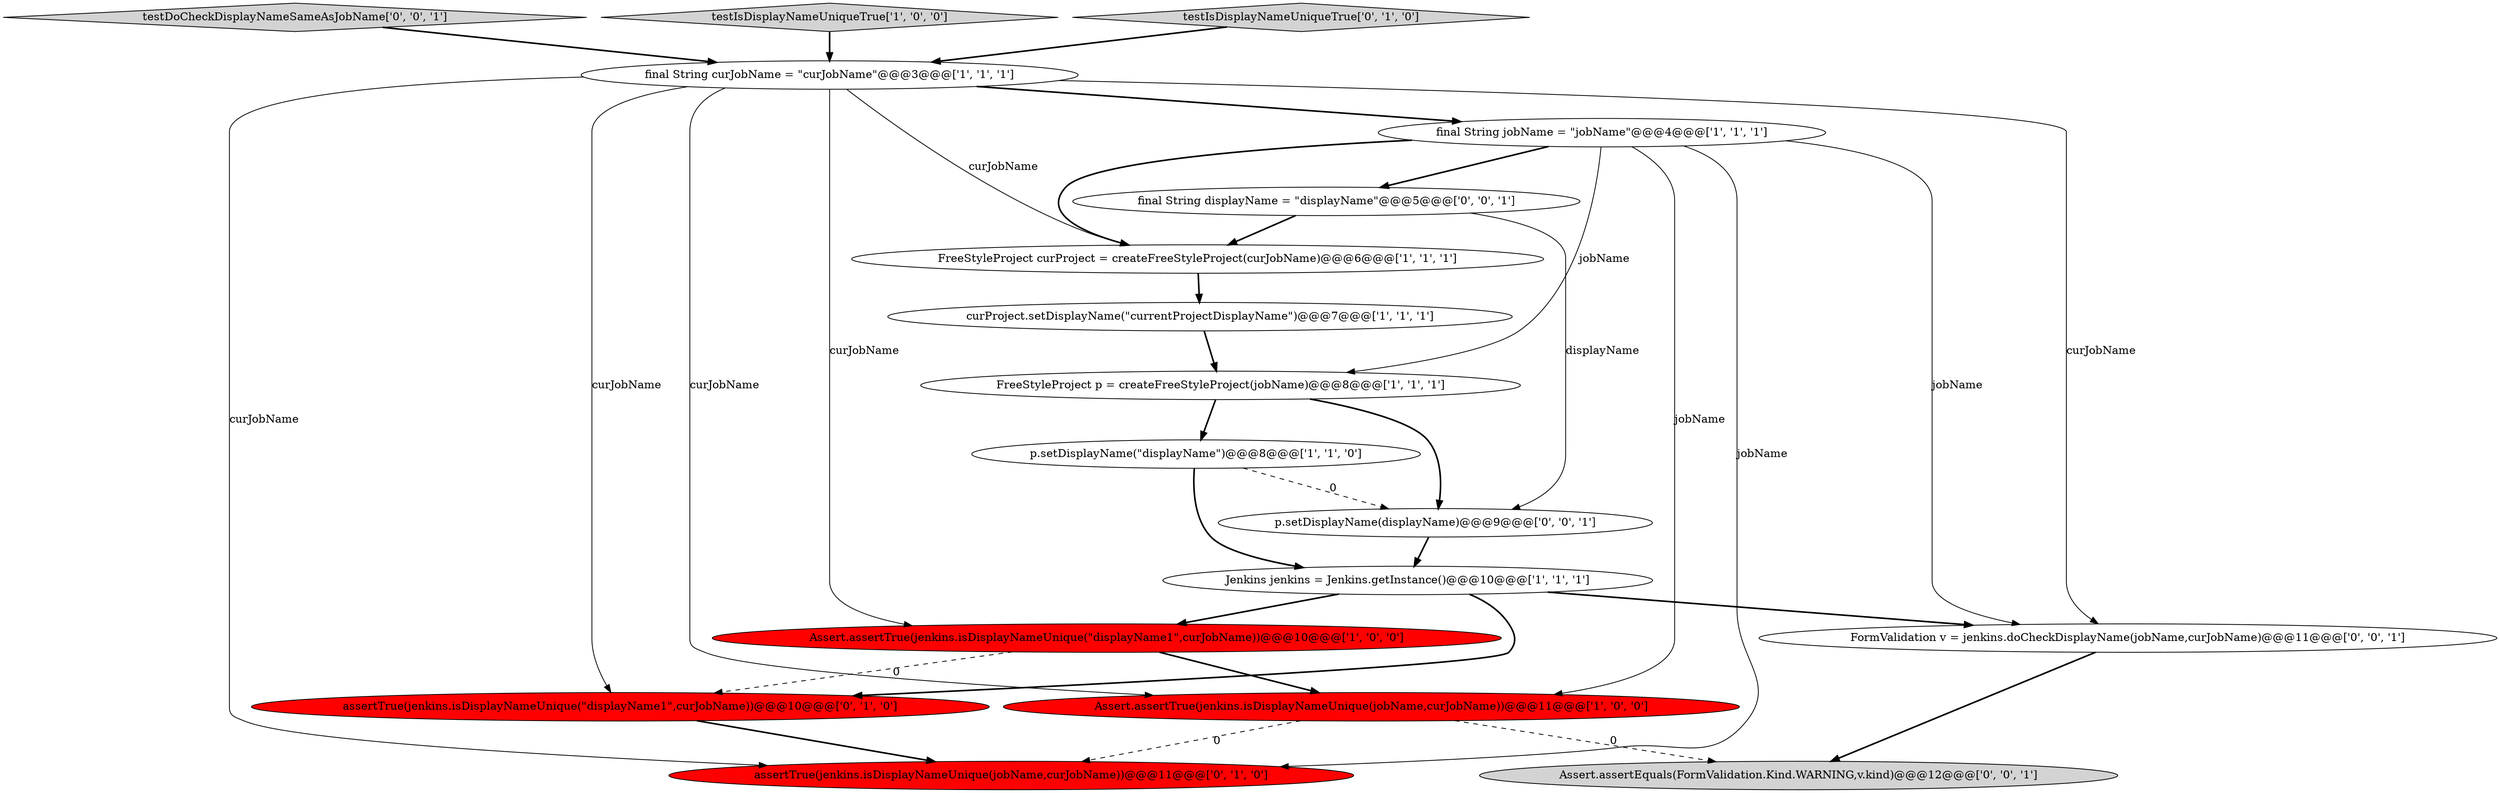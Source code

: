 digraph {
1 [style = filled, label = "FreeStyleProject curProject = createFreeStyleProject(curJobName)@@@6@@@['1', '1', '1']", fillcolor = white, shape = ellipse image = "AAA0AAABBB1BBB"];
3 [style = filled, label = "final String curJobName = \"curJobName\"@@@3@@@['1', '1', '1']", fillcolor = white, shape = ellipse image = "AAA0AAABBB1BBB"];
12 [style = filled, label = "assertTrue(jenkins.isDisplayNameUnique(jobName,curJobName))@@@11@@@['0', '1', '0']", fillcolor = red, shape = ellipse image = "AAA1AAABBB2BBB"];
7 [style = filled, label = "Assert.assertTrue(jenkins.isDisplayNameUnique(jobName,curJobName))@@@11@@@['1', '0', '0']", fillcolor = red, shape = ellipse image = "AAA1AAABBB1BBB"];
9 [style = filled, label = "p.setDisplayName(\"displayName\")@@@8@@@['1', '1', '0']", fillcolor = white, shape = ellipse image = "AAA0AAABBB1BBB"];
13 [style = filled, label = "FormValidation v = jenkins.doCheckDisplayName(jobName,curJobName)@@@11@@@['0', '0', '1']", fillcolor = white, shape = ellipse image = "AAA0AAABBB3BBB"];
14 [style = filled, label = "final String displayName = \"displayName\"@@@5@@@['0', '0', '1']", fillcolor = white, shape = ellipse image = "AAA0AAABBB3BBB"];
17 [style = filled, label = "Assert.assertEquals(FormValidation.Kind.WARNING,v.kind)@@@12@@@['0', '0', '1']", fillcolor = lightgray, shape = ellipse image = "AAA0AAABBB3BBB"];
5 [style = filled, label = "Jenkins jenkins = Jenkins.getInstance()@@@10@@@['1', '1', '1']", fillcolor = white, shape = ellipse image = "AAA0AAABBB1BBB"];
11 [style = filled, label = "assertTrue(jenkins.isDisplayNameUnique(\"displayName1\",curJobName))@@@10@@@['0', '1', '0']", fillcolor = red, shape = ellipse image = "AAA1AAABBB2BBB"];
15 [style = filled, label = "testDoCheckDisplayNameSameAsJobName['0', '0', '1']", fillcolor = lightgray, shape = diamond image = "AAA0AAABBB3BBB"];
16 [style = filled, label = "p.setDisplayName(displayName)@@@9@@@['0', '0', '1']", fillcolor = white, shape = ellipse image = "AAA0AAABBB3BBB"];
6 [style = filled, label = "testIsDisplayNameUniqueTrue['1', '0', '0']", fillcolor = lightgray, shape = diamond image = "AAA0AAABBB1BBB"];
8 [style = filled, label = "FreeStyleProject p = createFreeStyleProject(jobName)@@@8@@@['1', '1', '1']", fillcolor = white, shape = ellipse image = "AAA0AAABBB1BBB"];
10 [style = filled, label = "testIsDisplayNameUniqueTrue['0', '1', '0']", fillcolor = lightgray, shape = diamond image = "AAA0AAABBB2BBB"];
4 [style = filled, label = "curProject.setDisplayName(\"currentProjectDisplayName\")@@@7@@@['1', '1', '1']", fillcolor = white, shape = ellipse image = "AAA0AAABBB1BBB"];
2 [style = filled, label = "final String jobName = \"jobName\"@@@4@@@['1', '1', '1']", fillcolor = white, shape = ellipse image = "AAA0AAABBB1BBB"];
0 [style = filled, label = "Assert.assertTrue(jenkins.isDisplayNameUnique(\"displayName1\",curJobName))@@@10@@@['1', '0', '0']", fillcolor = red, shape = ellipse image = "AAA1AAABBB1BBB"];
2->7 [style = solid, label="jobName"];
6->3 [style = bold, label=""];
8->16 [style = bold, label=""];
1->4 [style = bold, label=""];
3->12 [style = solid, label="curJobName"];
9->16 [style = dashed, label="0"];
7->17 [style = dashed, label="0"];
2->1 [style = bold, label=""];
2->8 [style = solid, label="jobName"];
3->13 [style = solid, label="curJobName"];
10->3 [style = bold, label=""];
11->12 [style = bold, label=""];
0->11 [style = dashed, label="0"];
3->0 [style = solid, label="curJobName"];
15->3 [style = bold, label=""];
3->7 [style = solid, label="curJobName"];
14->1 [style = bold, label=""];
2->12 [style = solid, label="jobName"];
0->7 [style = bold, label=""];
13->17 [style = bold, label=""];
2->13 [style = solid, label="jobName"];
3->2 [style = bold, label=""];
5->0 [style = bold, label=""];
5->13 [style = bold, label=""];
2->14 [style = bold, label=""];
3->1 [style = solid, label="curJobName"];
8->9 [style = bold, label=""];
9->5 [style = bold, label=""];
16->5 [style = bold, label=""];
7->12 [style = dashed, label="0"];
4->8 [style = bold, label=""];
5->11 [style = bold, label=""];
3->11 [style = solid, label="curJobName"];
14->16 [style = solid, label="displayName"];
}
